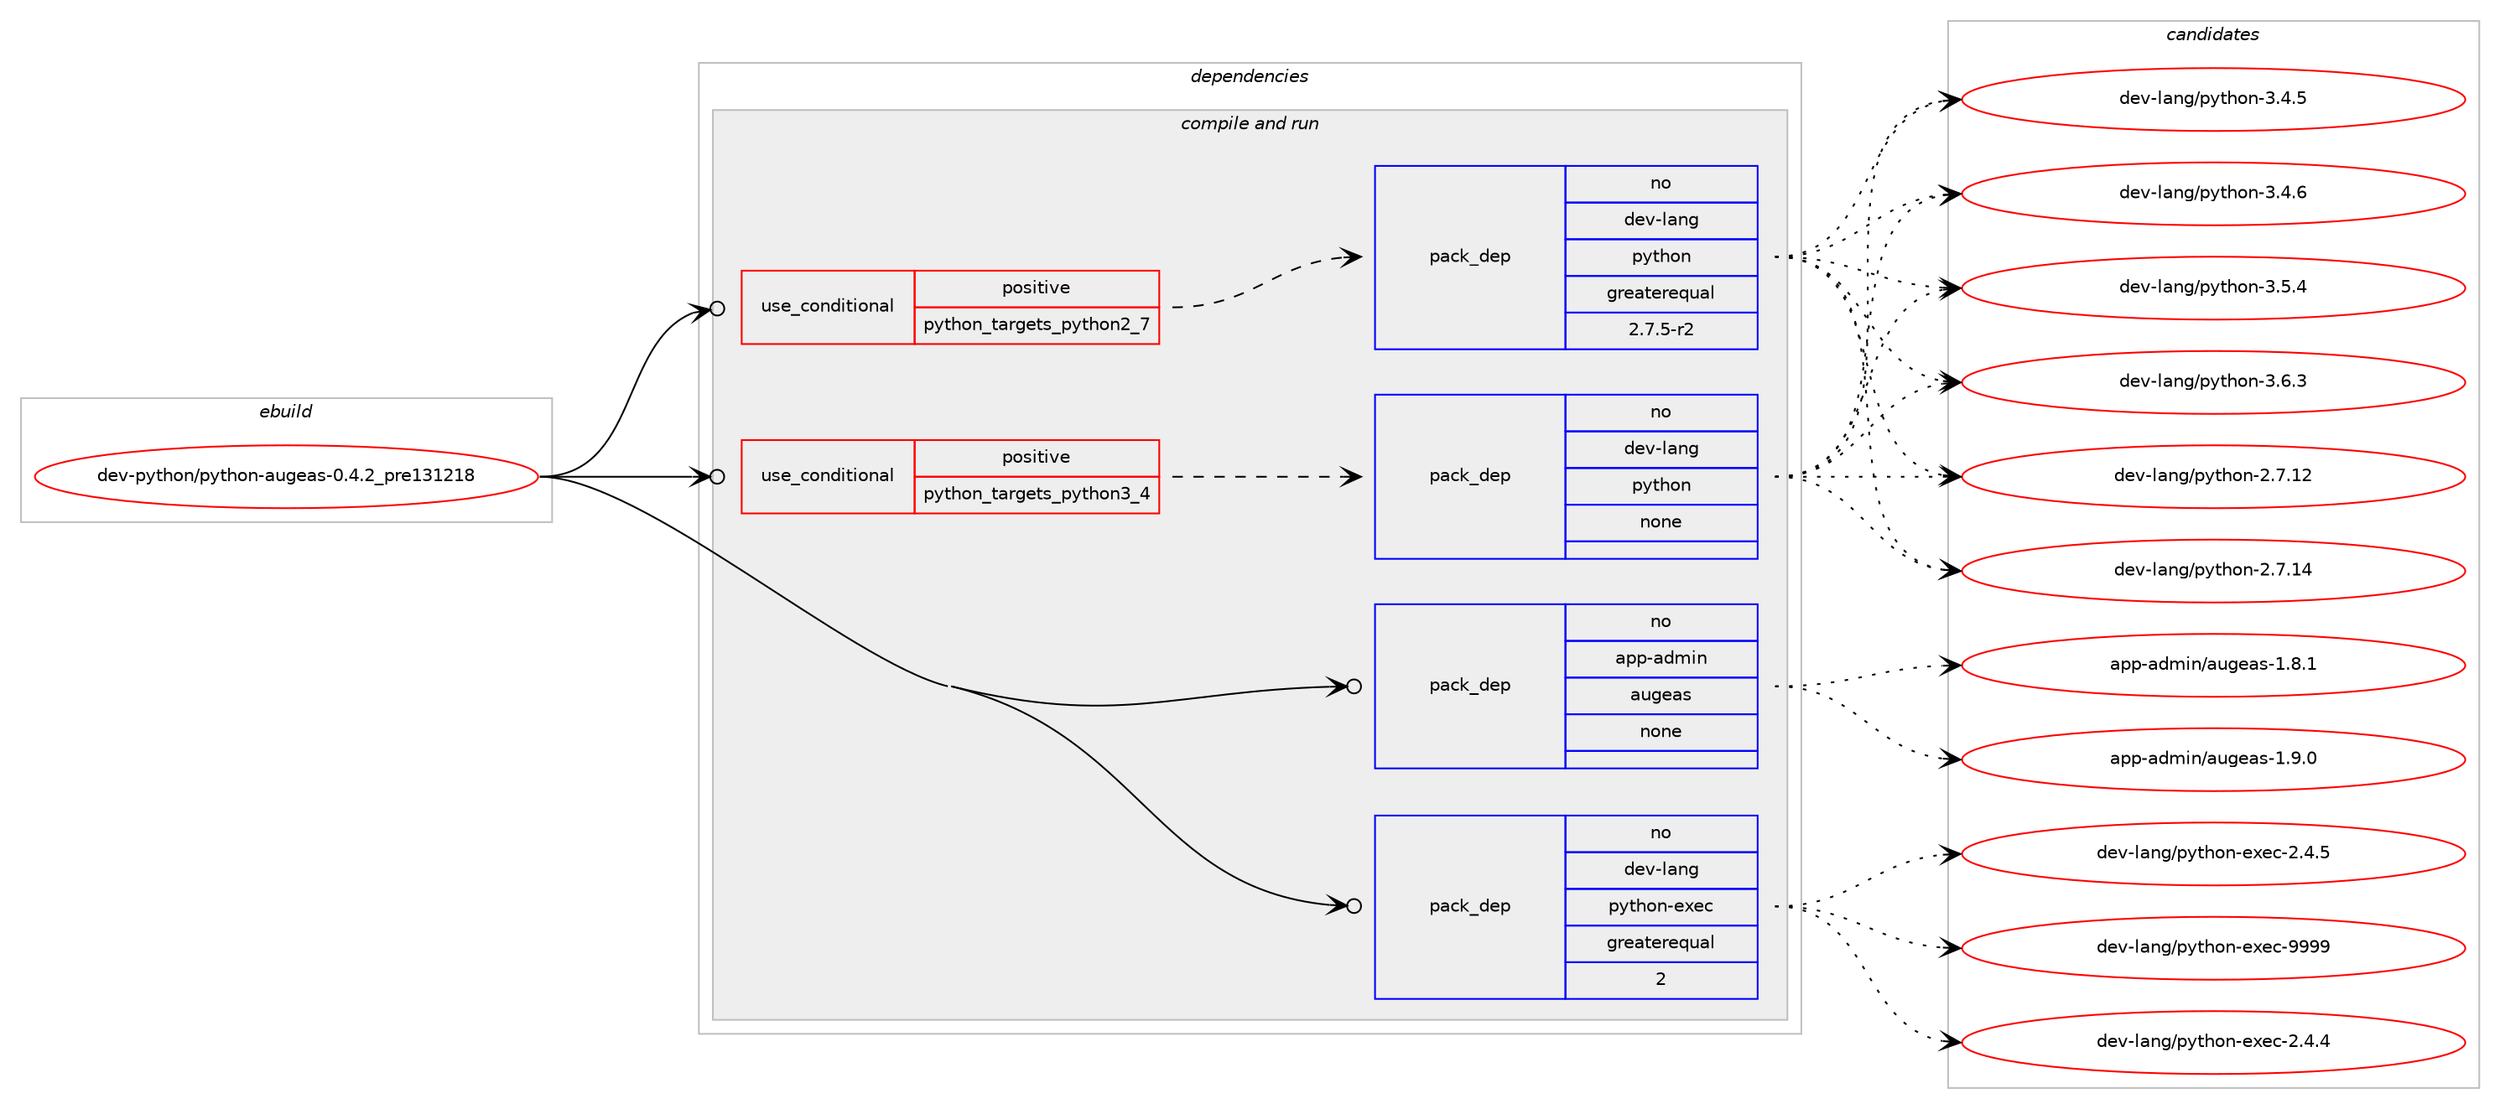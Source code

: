digraph prolog {

# *************
# Graph options
# *************

newrank=true;
concentrate=true;
compound=true;
graph [rankdir=LR,fontname=Helvetica,fontsize=10,ranksep=1.5];#, ranksep=2.5, nodesep=0.2];
edge  [arrowhead=vee];
node  [fontname=Helvetica,fontsize=10];

# **********
# The ebuild
# **********

subgraph cluster_leftcol {
color=gray;
rank=same;
label=<<i>ebuild</i>>;
id [label="dev-python/python-augeas-0.4.2_pre131218", color=red, width=4, href="../dev-python/python-augeas-0.4.2_pre131218.svg"];
}

# ****************
# The dependencies
# ****************

subgraph cluster_midcol {
color=gray;
label=<<i>dependencies</i>>;
subgraph cluster_compile {
fillcolor="#eeeeee";
style=filled;
label=<<i>compile</i>>;
}
subgraph cluster_compileandrun {
fillcolor="#eeeeee";
style=filled;
label=<<i>compile and run</i>>;
subgraph cond39822 {
dependency180617 [label=<<TABLE BORDER="0" CELLBORDER="1" CELLSPACING="0" CELLPADDING="4"><TR><TD ROWSPAN="3" CELLPADDING="10">use_conditional</TD></TR><TR><TD>positive</TD></TR><TR><TD>python_targets_python2_7</TD></TR></TABLE>>, shape=none, color=red];
subgraph pack136854 {
dependency180618 [label=<<TABLE BORDER="0" CELLBORDER="1" CELLSPACING="0" CELLPADDING="4" WIDTH="220"><TR><TD ROWSPAN="6" CELLPADDING="30">pack_dep</TD></TR><TR><TD WIDTH="110">no</TD></TR><TR><TD>dev-lang</TD></TR><TR><TD>python</TD></TR><TR><TD>greaterequal</TD></TR><TR><TD>2.7.5-r2</TD></TR></TABLE>>, shape=none, color=blue];
}
dependency180617:e -> dependency180618:w [weight=20,style="dashed",arrowhead="vee"];
}
id:e -> dependency180617:w [weight=20,style="solid",arrowhead="odotvee"];
subgraph cond39823 {
dependency180619 [label=<<TABLE BORDER="0" CELLBORDER="1" CELLSPACING="0" CELLPADDING="4"><TR><TD ROWSPAN="3" CELLPADDING="10">use_conditional</TD></TR><TR><TD>positive</TD></TR><TR><TD>python_targets_python3_4</TD></TR></TABLE>>, shape=none, color=red];
subgraph pack136855 {
dependency180620 [label=<<TABLE BORDER="0" CELLBORDER="1" CELLSPACING="0" CELLPADDING="4" WIDTH="220"><TR><TD ROWSPAN="6" CELLPADDING="30">pack_dep</TD></TR><TR><TD WIDTH="110">no</TD></TR><TR><TD>dev-lang</TD></TR><TR><TD>python</TD></TR><TR><TD>none</TD></TR><TR><TD></TD></TR></TABLE>>, shape=none, color=blue];
}
dependency180619:e -> dependency180620:w [weight=20,style="dashed",arrowhead="vee"];
}
id:e -> dependency180619:w [weight=20,style="solid",arrowhead="odotvee"];
subgraph pack136856 {
dependency180621 [label=<<TABLE BORDER="0" CELLBORDER="1" CELLSPACING="0" CELLPADDING="4" WIDTH="220"><TR><TD ROWSPAN="6" CELLPADDING="30">pack_dep</TD></TR><TR><TD WIDTH="110">no</TD></TR><TR><TD>app-admin</TD></TR><TR><TD>augeas</TD></TR><TR><TD>none</TD></TR><TR><TD></TD></TR></TABLE>>, shape=none, color=blue];
}
id:e -> dependency180621:w [weight=20,style="solid",arrowhead="odotvee"];
subgraph pack136857 {
dependency180622 [label=<<TABLE BORDER="0" CELLBORDER="1" CELLSPACING="0" CELLPADDING="4" WIDTH="220"><TR><TD ROWSPAN="6" CELLPADDING="30">pack_dep</TD></TR><TR><TD WIDTH="110">no</TD></TR><TR><TD>dev-lang</TD></TR><TR><TD>python-exec</TD></TR><TR><TD>greaterequal</TD></TR><TR><TD>2</TD></TR></TABLE>>, shape=none, color=blue];
}
id:e -> dependency180622:w [weight=20,style="solid",arrowhead="odotvee"];
}
subgraph cluster_run {
fillcolor="#eeeeee";
style=filled;
label=<<i>run</i>>;
}
}

# **************
# The candidates
# **************

subgraph cluster_choices {
rank=same;
color=gray;
label=<<i>candidates</i>>;

subgraph choice136854 {
color=black;
nodesep=1;
choice10010111845108971101034711212111610411111045504655464950 [label="dev-lang/python-2.7.12", color=red, width=4,href="../dev-lang/python-2.7.12.svg"];
choice10010111845108971101034711212111610411111045504655464952 [label="dev-lang/python-2.7.14", color=red, width=4,href="../dev-lang/python-2.7.14.svg"];
choice100101118451089711010347112121116104111110455146524653 [label="dev-lang/python-3.4.5", color=red, width=4,href="../dev-lang/python-3.4.5.svg"];
choice100101118451089711010347112121116104111110455146524654 [label="dev-lang/python-3.4.6", color=red, width=4,href="../dev-lang/python-3.4.6.svg"];
choice100101118451089711010347112121116104111110455146534652 [label="dev-lang/python-3.5.4", color=red, width=4,href="../dev-lang/python-3.5.4.svg"];
choice100101118451089711010347112121116104111110455146544651 [label="dev-lang/python-3.6.3", color=red, width=4,href="../dev-lang/python-3.6.3.svg"];
dependency180618:e -> choice10010111845108971101034711212111610411111045504655464950:w [style=dotted,weight="100"];
dependency180618:e -> choice10010111845108971101034711212111610411111045504655464952:w [style=dotted,weight="100"];
dependency180618:e -> choice100101118451089711010347112121116104111110455146524653:w [style=dotted,weight="100"];
dependency180618:e -> choice100101118451089711010347112121116104111110455146524654:w [style=dotted,weight="100"];
dependency180618:e -> choice100101118451089711010347112121116104111110455146534652:w [style=dotted,weight="100"];
dependency180618:e -> choice100101118451089711010347112121116104111110455146544651:w [style=dotted,weight="100"];
}
subgraph choice136855 {
color=black;
nodesep=1;
choice10010111845108971101034711212111610411111045504655464950 [label="dev-lang/python-2.7.12", color=red, width=4,href="../dev-lang/python-2.7.12.svg"];
choice10010111845108971101034711212111610411111045504655464952 [label="dev-lang/python-2.7.14", color=red, width=4,href="../dev-lang/python-2.7.14.svg"];
choice100101118451089711010347112121116104111110455146524653 [label="dev-lang/python-3.4.5", color=red, width=4,href="../dev-lang/python-3.4.5.svg"];
choice100101118451089711010347112121116104111110455146524654 [label="dev-lang/python-3.4.6", color=red, width=4,href="../dev-lang/python-3.4.6.svg"];
choice100101118451089711010347112121116104111110455146534652 [label="dev-lang/python-3.5.4", color=red, width=4,href="../dev-lang/python-3.5.4.svg"];
choice100101118451089711010347112121116104111110455146544651 [label="dev-lang/python-3.6.3", color=red, width=4,href="../dev-lang/python-3.6.3.svg"];
dependency180620:e -> choice10010111845108971101034711212111610411111045504655464950:w [style=dotted,weight="100"];
dependency180620:e -> choice10010111845108971101034711212111610411111045504655464952:w [style=dotted,weight="100"];
dependency180620:e -> choice100101118451089711010347112121116104111110455146524653:w [style=dotted,weight="100"];
dependency180620:e -> choice100101118451089711010347112121116104111110455146524654:w [style=dotted,weight="100"];
dependency180620:e -> choice100101118451089711010347112121116104111110455146534652:w [style=dotted,weight="100"];
dependency180620:e -> choice100101118451089711010347112121116104111110455146544651:w [style=dotted,weight="100"];
}
subgraph choice136856 {
color=black;
nodesep=1;
choice971121124597100109105110479711710310197115454946564649 [label="app-admin/augeas-1.8.1", color=red, width=4,href="../app-admin/augeas-1.8.1.svg"];
choice971121124597100109105110479711710310197115454946574648 [label="app-admin/augeas-1.9.0", color=red, width=4,href="../app-admin/augeas-1.9.0.svg"];
dependency180621:e -> choice971121124597100109105110479711710310197115454946564649:w [style=dotted,weight="100"];
dependency180621:e -> choice971121124597100109105110479711710310197115454946574648:w [style=dotted,weight="100"];
}
subgraph choice136857 {
color=black;
nodesep=1;
choice1001011184510897110103471121211161041111104510112010199455046524652 [label="dev-lang/python-exec-2.4.4", color=red, width=4,href="../dev-lang/python-exec-2.4.4.svg"];
choice1001011184510897110103471121211161041111104510112010199455046524653 [label="dev-lang/python-exec-2.4.5", color=red, width=4,href="../dev-lang/python-exec-2.4.5.svg"];
choice10010111845108971101034711212111610411111045101120101994557575757 [label="dev-lang/python-exec-9999", color=red, width=4,href="../dev-lang/python-exec-9999.svg"];
dependency180622:e -> choice1001011184510897110103471121211161041111104510112010199455046524652:w [style=dotted,weight="100"];
dependency180622:e -> choice1001011184510897110103471121211161041111104510112010199455046524653:w [style=dotted,weight="100"];
dependency180622:e -> choice10010111845108971101034711212111610411111045101120101994557575757:w [style=dotted,weight="100"];
}
}

}
